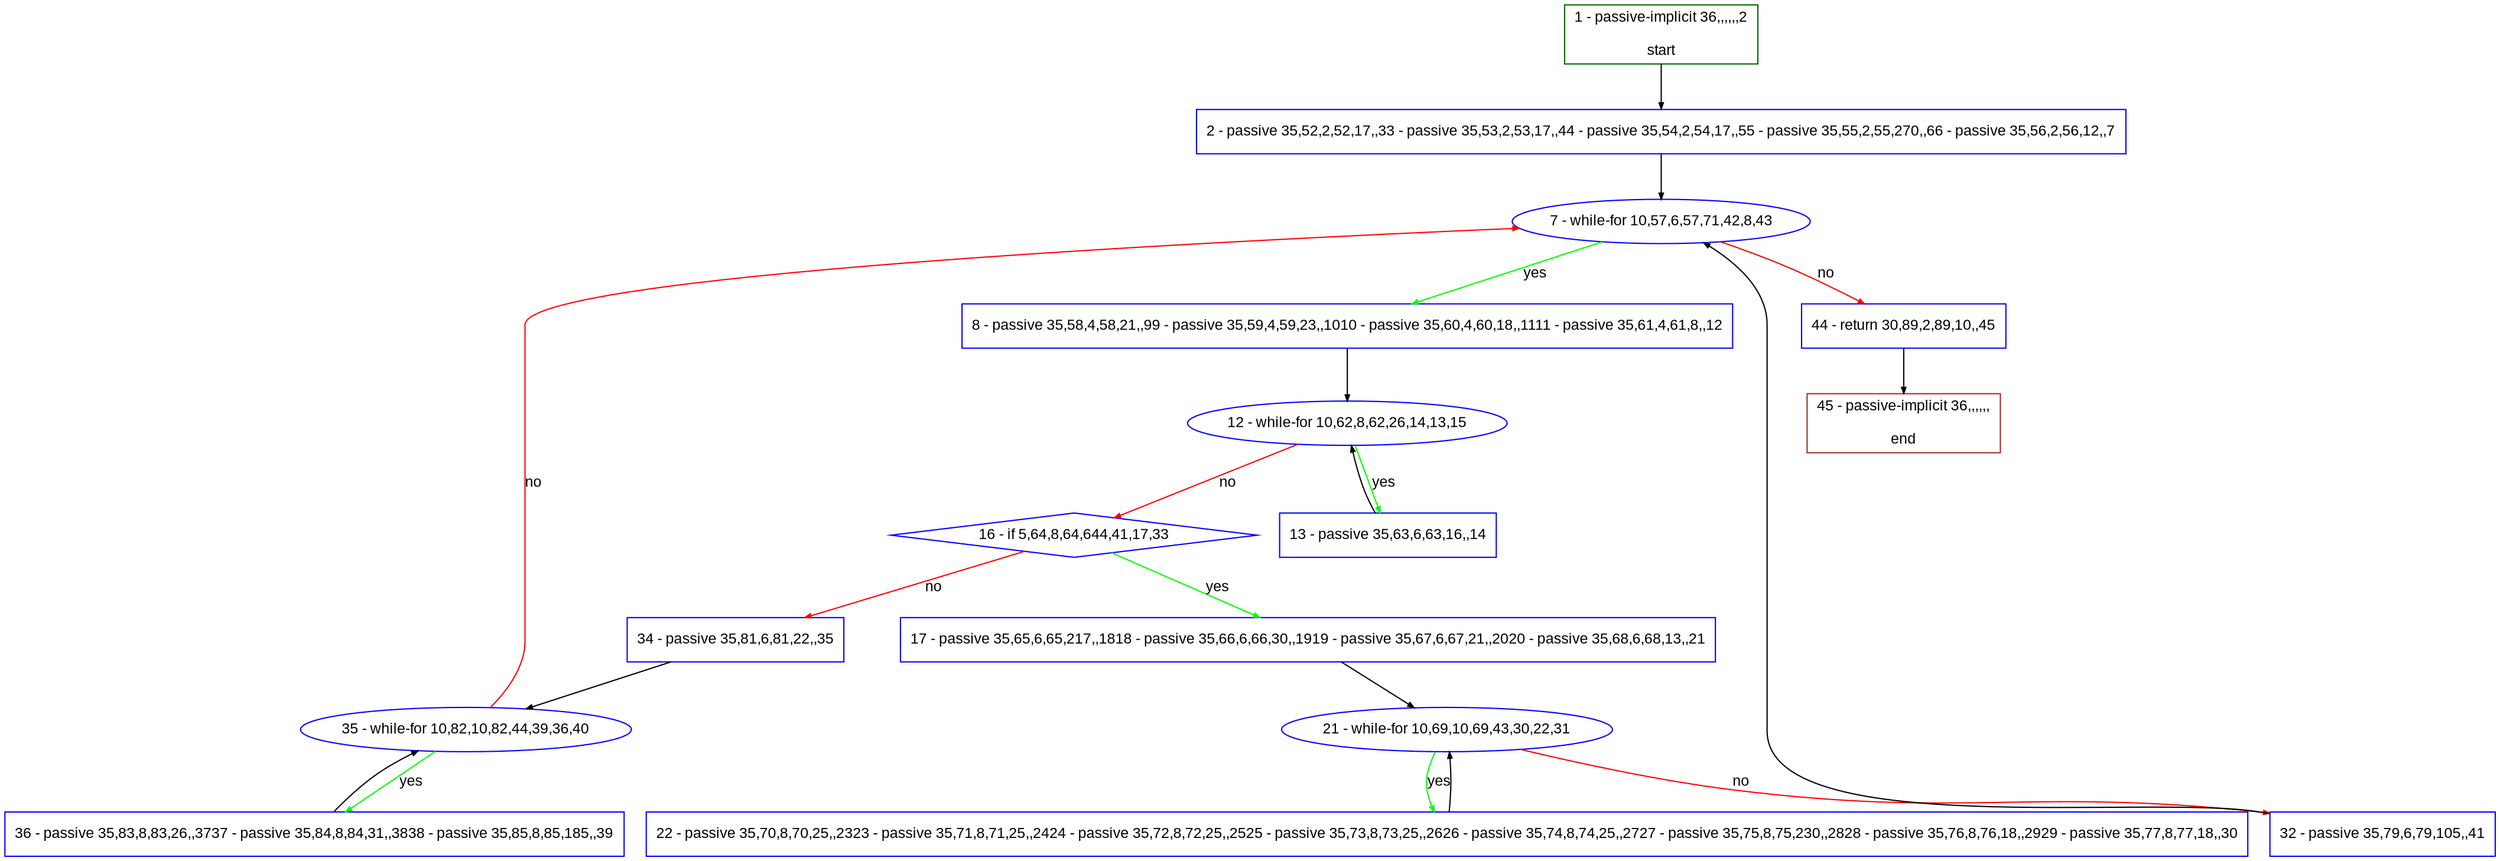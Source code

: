 digraph "" {
  graph [pack="true", label="", fontsize="12", packmode="clust", fontname="Arial", fillcolor="#FFFFCC", bgcolor="white", style="rounded,filled", compound="true"];
  node [node_initialized="no", label="", color="grey", fontsize="12", fillcolor="white", fontname="Arial", style="filled", shape="rectangle", compound="true", fixedsize="false"];
  edge [fontcolor="black", arrowhead="normal", arrowtail="none", arrowsize="0.5", ltail="", label="", color="black", fontsize="12", lhead="", fontname="Arial", dir="forward", compound="true"];
  __N1 [label="2 - passive 35,52,2,52,17,,33 - passive 35,53,2,53,17,,44 - passive 35,54,2,54,17,,55 - passive 35,55,2,55,270,,66 - passive 35,56,2,56,12,,7", color="#0000ff", fillcolor="#ffffff", style="filled", shape="box"];
  __N2 [label="1 - passive-implicit 36,,,,,,2\n\nstart", color="#006400", fillcolor="#ffffff", style="filled", shape="box"];
  __N3 [label="7 - while-for 10,57,6,57,71,42,8,43", color="#0000ff", fillcolor="#ffffff", style="filled", shape="oval"];
  __N4 [label="8 - passive 35,58,4,58,21,,99 - passive 35,59,4,59,23,,1010 - passive 35,60,4,60,18,,1111 - passive 35,61,4,61,8,,12", color="#0000ff", fillcolor="#ffffff", style="filled", shape="box"];
  __N5 [label="44 - return 30,89,2,89,10,,45", color="#0000ff", fillcolor="#ffffff", style="filled", shape="box"];
  __N6 [label="12 - while-for 10,62,8,62,26,14,13,15", color="#0000ff", fillcolor="#ffffff", style="filled", shape="oval"];
  __N7 [label="13 - passive 35,63,6,63,16,,14", color="#0000ff", fillcolor="#ffffff", style="filled", shape="box"];
  __N8 [label="16 - if 5,64,8,64,644,41,17,33", color="#0000ff", fillcolor="#ffffff", style="filled", shape="diamond"];
  __N9 [label="17 - passive 35,65,6,65,217,,1818 - passive 35,66,6,66,30,,1919 - passive 35,67,6,67,21,,2020 - passive 35,68,6,68,13,,21", color="#0000ff", fillcolor="#ffffff", style="filled", shape="box"];
  __N10 [label="34 - passive 35,81,6,81,22,,35", color="#0000ff", fillcolor="#ffffff", style="filled", shape="box"];
  __N11 [label="21 - while-for 10,69,10,69,43,30,22,31", color="#0000ff", fillcolor="#ffffff", style="filled", shape="oval"];
  __N12 [label="22 - passive 35,70,8,70,25,,2323 - passive 35,71,8,71,25,,2424 - passive 35,72,8,72,25,,2525 - passive 35,73,8,73,25,,2626 - passive 35,74,8,74,25,,2727 - passive 35,75,8,75,230,,2828 - passive 35,76,8,76,18,,2929 - passive 35,77,8,77,18,,30", color="#0000ff", fillcolor="#ffffff", style="filled", shape="box"];
  __N13 [label="32 - passive 35,79,6,79,105,,41", color="#0000ff", fillcolor="#ffffff", style="filled", shape="box"];
  __N14 [label="35 - while-for 10,82,10,82,44,39,36,40", color="#0000ff", fillcolor="#ffffff", style="filled", shape="oval"];
  __N15 [label="36 - passive 35,83,8,83,26,,3737 - passive 35,84,8,84,31,,3838 - passive 35,85,8,85,185,,39", color="#0000ff", fillcolor="#ffffff", style="filled", shape="box"];
  __N16 [label="45 - passive-implicit 36,,,,,,\n\nend", color="#a52a2a", fillcolor="#ffffff", style="filled", shape="box"];
  __N2 -> __N1 [arrowhead="normal", arrowtail="none", color="#000000", label="", dir="forward"];
  __N1 -> __N3 [arrowhead="normal", arrowtail="none", color="#000000", label="", dir="forward"];
  __N3 -> __N4 [arrowhead="normal", arrowtail="none", color="#00ff00", label="yes", dir="forward"];
  __N3 -> __N5 [arrowhead="normal", arrowtail="none", color="#ff0000", label="no", dir="forward"];
  __N4 -> __N6 [arrowhead="normal", arrowtail="none", color="#000000", label="", dir="forward"];
  __N6 -> __N7 [arrowhead="normal", arrowtail="none", color="#00ff00", label="yes", dir="forward"];
  __N7 -> __N6 [arrowhead="normal", arrowtail="none", color="#000000", label="", dir="forward"];
  __N6 -> __N8 [arrowhead="normal", arrowtail="none", color="#ff0000", label="no", dir="forward"];
  __N8 -> __N9 [arrowhead="normal", arrowtail="none", color="#00ff00", label="yes", dir="forward"];
  __N8 -> __N10 [arrowhead="normal", arrowtail="none", color="#ff0000", label="no", dir="forward"];
  __N9 -> __N11 [arrowhead="normal", arrowtail="none", color="#000000", label="", dir="forward"];
  __N11 -> __N12 [arrowhead="normal", arrowtail="none", color="#00ff00", label="yes", dir="forward"];
  __N12 -> __N11 [arrowhead="normal", arrowtail="none", color="#000000", label="", dir="forward"];
  __N11 -> __N13 [arrowhead="normal", arrowtail="none", color="#ff0000", label="no", dir="forward"];
  __N13 -> __N3 [arrowhead="normal", arrowtail="none", color="#000000", label="", dir="forward"];
  __N10 -> __N14 [arrowhead="normal", arrowtail="none", color="#000000", label="", dir="forward"];
  __N14 -> __N3 [arrowhead="normal", arrowtail="none", color="#ff0000", label="no", dir="forward"];
  __N14 -> __N15 [arrowhead="normal", arrowtail="none", color="#00ff00", label="yes", dir="forward"];
  __N15 -> __N14 [arrowhead="normal", arrowtail="none", color="#000000", label="", dir="forward"];
  __N5 -> __N16 [arrowhead="normal", arrowtail="none", color="#000000", label="", dir="forward"];
}
